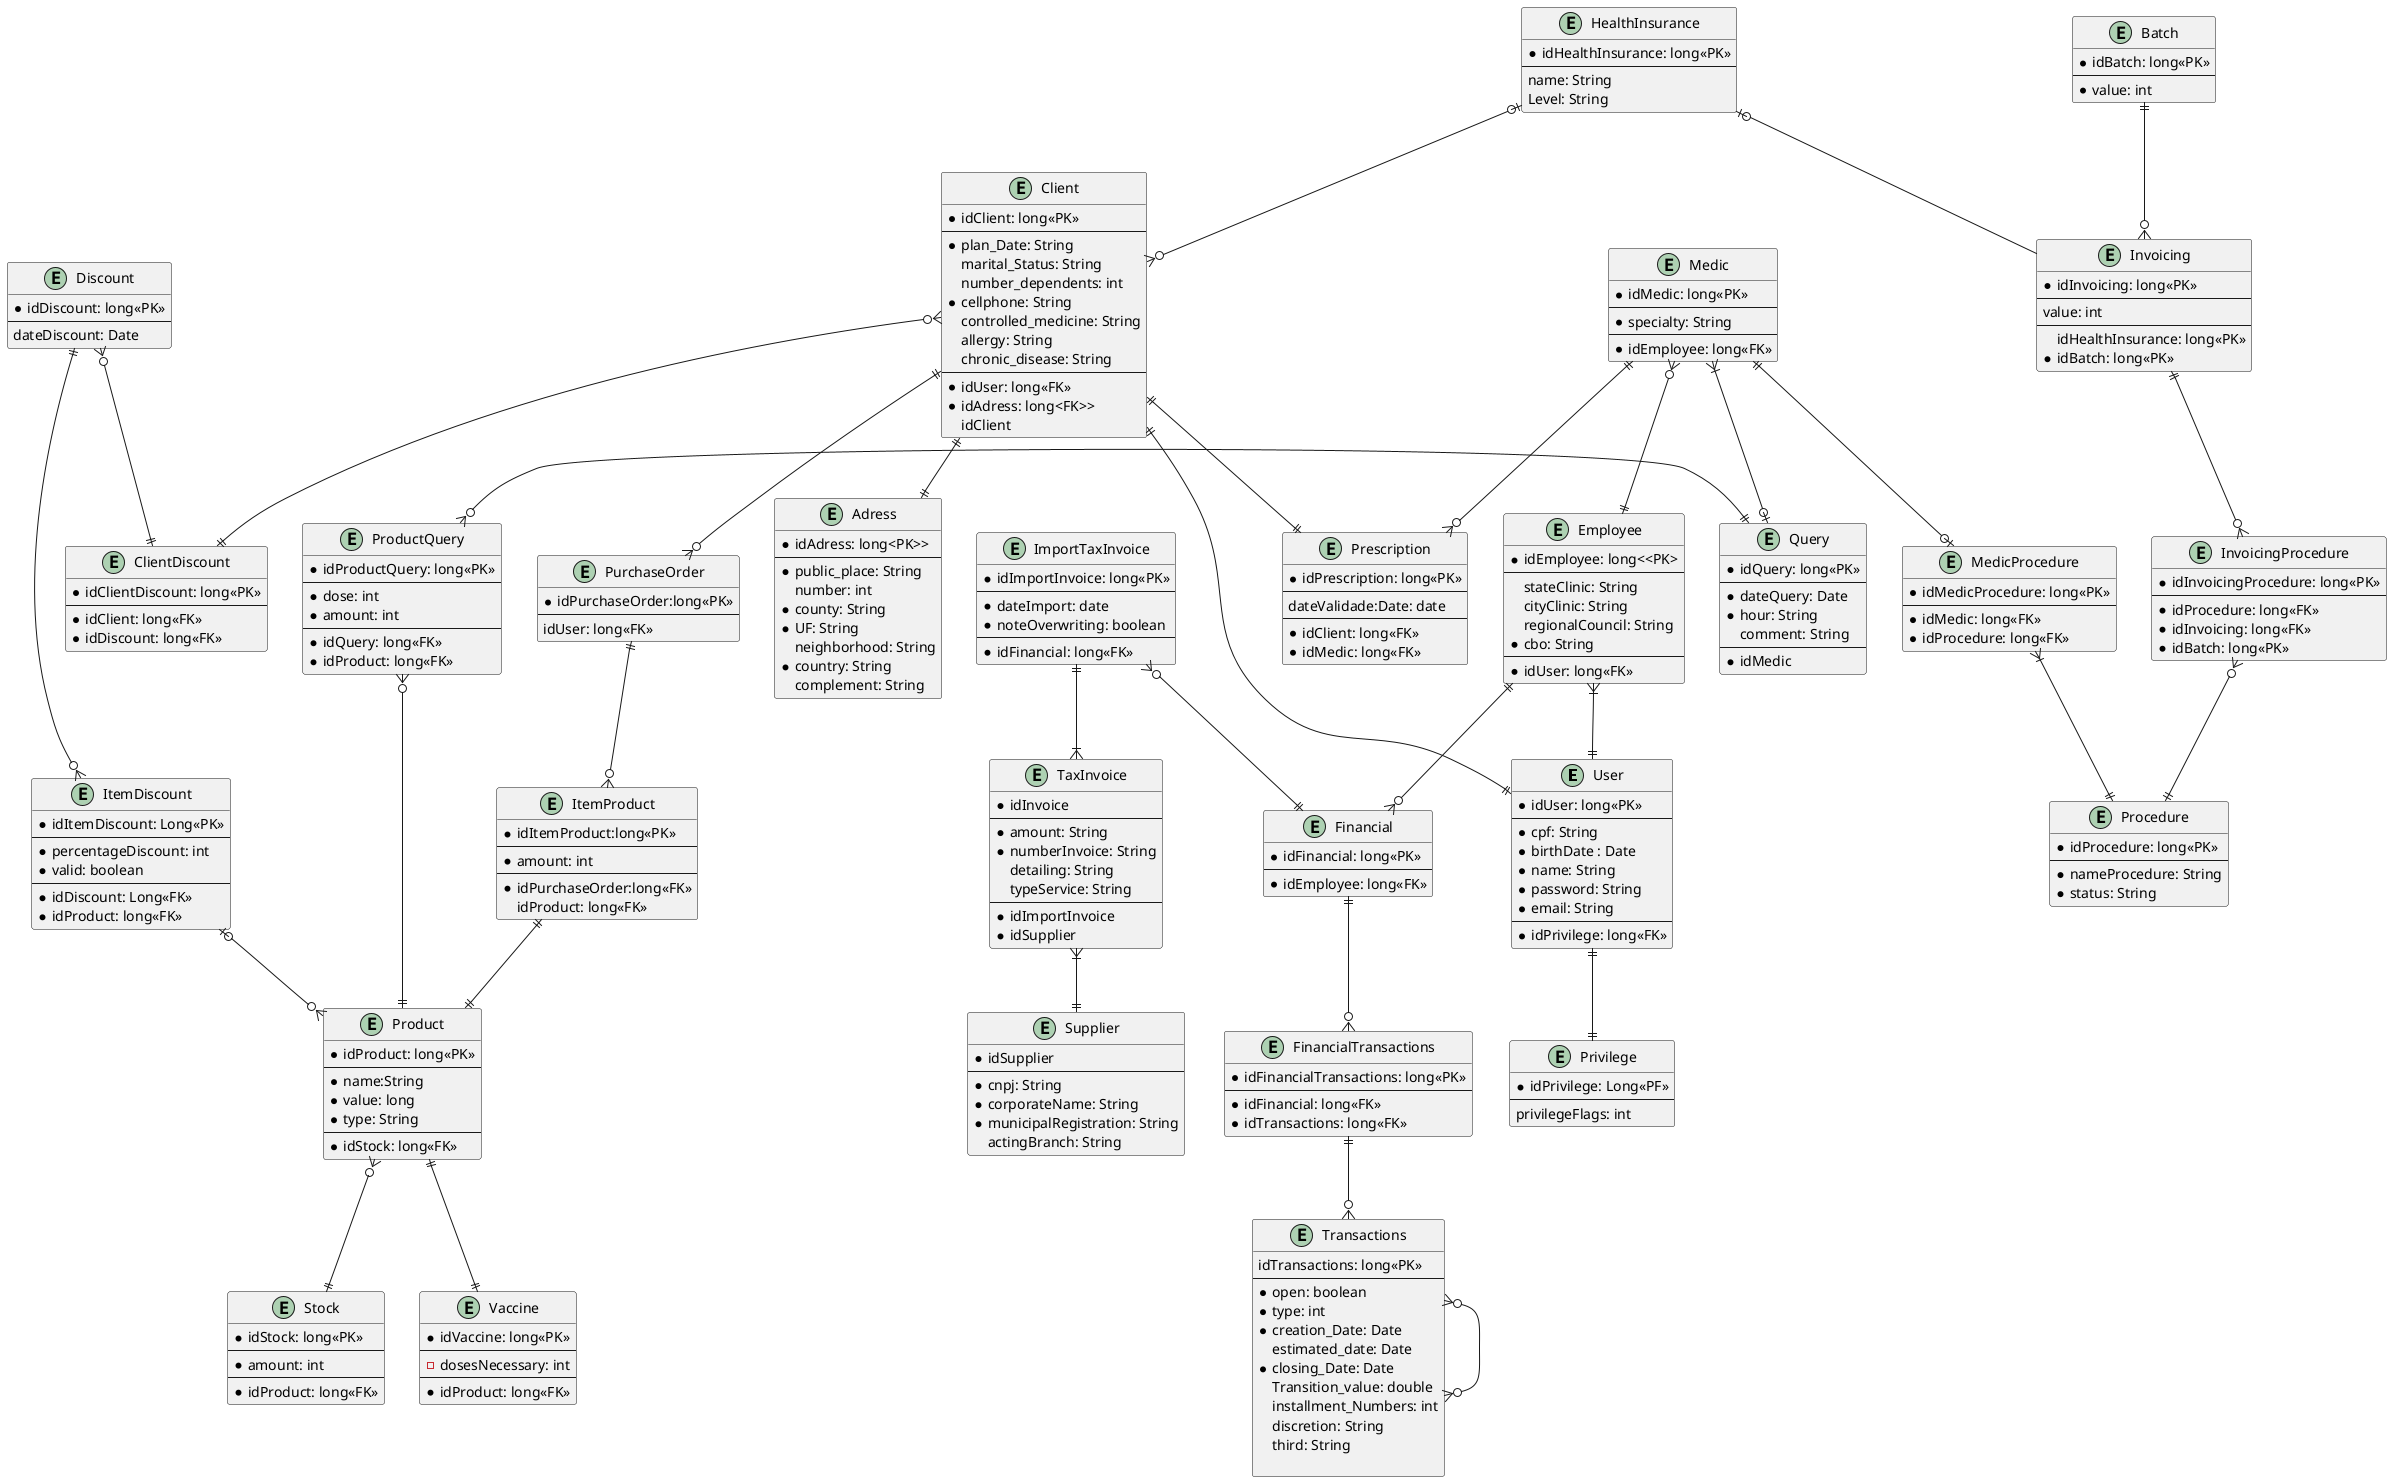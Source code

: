 @startuml diagrama_relacional
    

    entity User {
        * idUser: long<<PK>>
        --
        * cpf: String
        * birthDate : Date
        * name: String
        * password: String
        * email: String
        --
        * idPrivilege: long<<FK>>      
    }

    entity Privilege{
        *idPrivilege: Long<<PF>>
        --
        privilegeFlags: int
    }

    entity Financial{
        *idFinancial: long<<PK>>
        --
        *idEmployee: long<<FK>>
    }

    entity Client{
        *idClient: long<<PK>>
        --
        *plan_Date: String
        marital_Status: String
        number_dependents: int
        *cellphone: String
        controlled_medicine: String
        allergy: String
        chronic_disease: String
        --
        *idUser: long<<FK>>
        *idAdress: long<FK>>
        idClient
    }

    entity Adress{
        *idAdress: long<PK>>
        --
        *public_place: String
        number: int
        *county: String
        *UF: String
        neighborhood: String
        *country: String
        complement: String 
    }

    entity ClientDiscount{
        *idClientDiscount: long<<PK>>
        --
        *idClient: long<<FK>>
        *idDiscount: long<<FK>>
    }

    entity Discount{
        *idDiscount: long<<PK>>
        --
        dateDiscount: Date
    }

    entity ItemDiscount{
        *idItemDiscount: Long<<PK>>
        --
        *percentageDiscount: int
        *valid: boolean
        --
        *idDiscount: Long<<FK>>
        *idProduct: long<<FK>>
    }

    entity PurchaseOrder{
        *idPurchaseOrder:long<<PK>>
        --
        idUser: long<<FK>>
    }

    entity Prescription{
        *idPrescription: long<<PK>>
        --
        dateValidade:Date: date
        --
        *idClient: long<<FK>>
        *idMedic: long<<FK>>
    }

    entity Medic{
        *idMedic: long<<PK>>
        --
        *specialty: String
        --
        *idEmployee: long<<FK>>
    }

    entity Query{
        *idQuery: long<<PK>>
        --
        *dateQuery: Date
        *hour: String
        comment: String
        --
        *idMedic
    }

    entity ProductQuery{
        *idProductQuery: long<<PK>>
        --
        *dose: int
        *amount: int
        --
        *idQuery: long<<FK>>
        *idProduct: long<<FK>>
    }

    entity Employee{
        *idEmployee: long<<PK>
        --
        stateClinic: String
        cityClinic: String
        regionalCouncil: String
        *cbo: String
        --
        *idUser: long<<FK>>
    }

    entity ItemProduct{
        *idItemProduct:long<<PK>>
        --
        *amount: int
        --
        *idPurchaseOrder:long<<FK>>
        idProduct: long<<FK>>
    }

    entity Product{
        *idProduct: long<<PK>>
        --
        *name:String
        *value: long
        *type: String
        --
        *idStock: long<<FK>>
    }

    entity Vaccine{
        *idVaccine: long<<PK>>
        --
        -dosesNecessary: int
        --
        *idProduct: long<<FK>>
    }

    entity Stock{
        *idStock: long<<PK>>
        --
        *amount: int
        --
        *idProduct: long<<FK>>
    }

    entity ImportTaxInvoice{
        *idImportInvoice: long<<PK>>
        --
        *dateImport: date
        *noteOverwriting: boolean
        --
        *idFinancial: long<<FK>>
    }

    entity TaxInvoice{
        *idInvoice
        --
        *amount: String
        *numberInvoice: String
        detailing: String
        typeService: String
        --
        *idImportInvoice
        *idSupplier
    }

    entity Supplier{
        *idSupplier
        --
        *cnpj: String
        *corporateName: String
        *municipalRegistration: String
        actingBranch: String
    }

    entity Procedure{
        *idProcedure: long<<PK>>
        --
        *nameProcedure: String
        *status: String
    }

    entity MedicProcedure{
        *idMedicProcedure: long<<PK>>
        --
        *idMedic: long<<FK>>
        *idProcedure: long<<FK>>
    }

    entity Invoicing{
        *idInvoicing: long<<PK>>
        --
        value: int
        --
        idHealthInsurance: long<<PK>>
        *idBatch: long<<PK>>
    }

    entity Batch{
        *idBatch: long<<PK>>
        --
        *value: int
    }

    entity InvoicingProcedure{
        *idInvoicingProcedure: long<<PK>>
        --
        *idProcedure: long<<FK>>
        *idInvoicing: long<<FK>>
        *idBatch: long<<PK>>
    }

    entity  HealthInsurance{
        *idHealthInsurance: long<<PK>>
        --
        name: String
        Level: String
    }

    entity Transactions {
        idTransactions: long<<PK>>
        --
        *open: boolean
        *type: int
        *creation_Date: Date
        estimated_date: Date
        *closing_Date: Date
        Transition_value: double
        installment_Numbers: int
        discretion: String
        third: String

    }

    entity FinancialTransactions {
        *idFinancialTransactions: long<<PK>>
        --
        *idFinancial: long<<FK>>
        *idTransactions: long<<FK>>
    }

    Transactions }o-o{ Transactions  

    Financial ||--o{ FinancialTransactions
    FinancialTransactions ||--o{Transactions

    HealthInsurance |o--o{ Client
    HealthInsurance |o--O{ Invoicing
    Batch ||--o{ Invoicing

    Invoicing ||--o{InvoicingProcedure
    InvoicingProcedure }o--|| Procedure

    Employee }|--|| User
    Employee ||--o{ Financial

    ImportTaxInvoice }o--|| Financial
    ImportTaxInvoice ||--|{ TaxInvoice
    TaxInvoice }|--|| Supplier

    ProductQuery }o-|| Product
    ProductQuery }o-|| Query

    Client ||--|| Prescription
    Medic ||--o{ Prescription
    Medic }|--o| Query

    Medic }o--|| Employee
    Medic ||--o| MedicProcedure
    MedicProcedure }|--|| Procedure

    Client }o--|| ClientDiscount
    Discount }o--|| ClientDiscount
    Discount ||--o{ ItemDiscount
    ItemDiscount |o--o{ Product

    User||--|| Privilege
    Client ||--|| User
    Client||--|| Adress

    Client ||--o{ PurchaseOrder
    PurchaseOrder ||--o{ ItemProduct
    ItemProduct ||--|| Product

    Product }o--|| Stock
    Product ||--|| Vaccine



@enduml